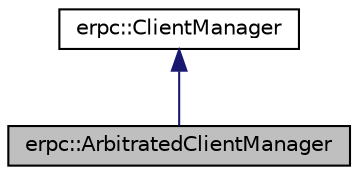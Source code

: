digraph "erpc::ArbitratedClientManager"
{
  edge [fontname="Helvetica",fontsize="10",labelfontname="Helvetica",labelfontsize="10"];
  node [fontname="Helvetica",fontsize="10",shape=record];
  Node1 [label="erpc::ArbitratedClientManager",height=0.2,width=0.4,color="black", fillcolor="grey75", style="filled", fontcolor="black"];
  Node2 -> Node1 [dir="back",color="midnightblue",fontsize="10",style="solid",fontname="Helvetica"];
  Node2 [label="erpc::ClientManager",height=0.2,width=0.4,color="black", fillcolor="white", style="filled",URL="$classerpc_1_1_client_manager.html",tooltip="Base client implementation. "];
}
